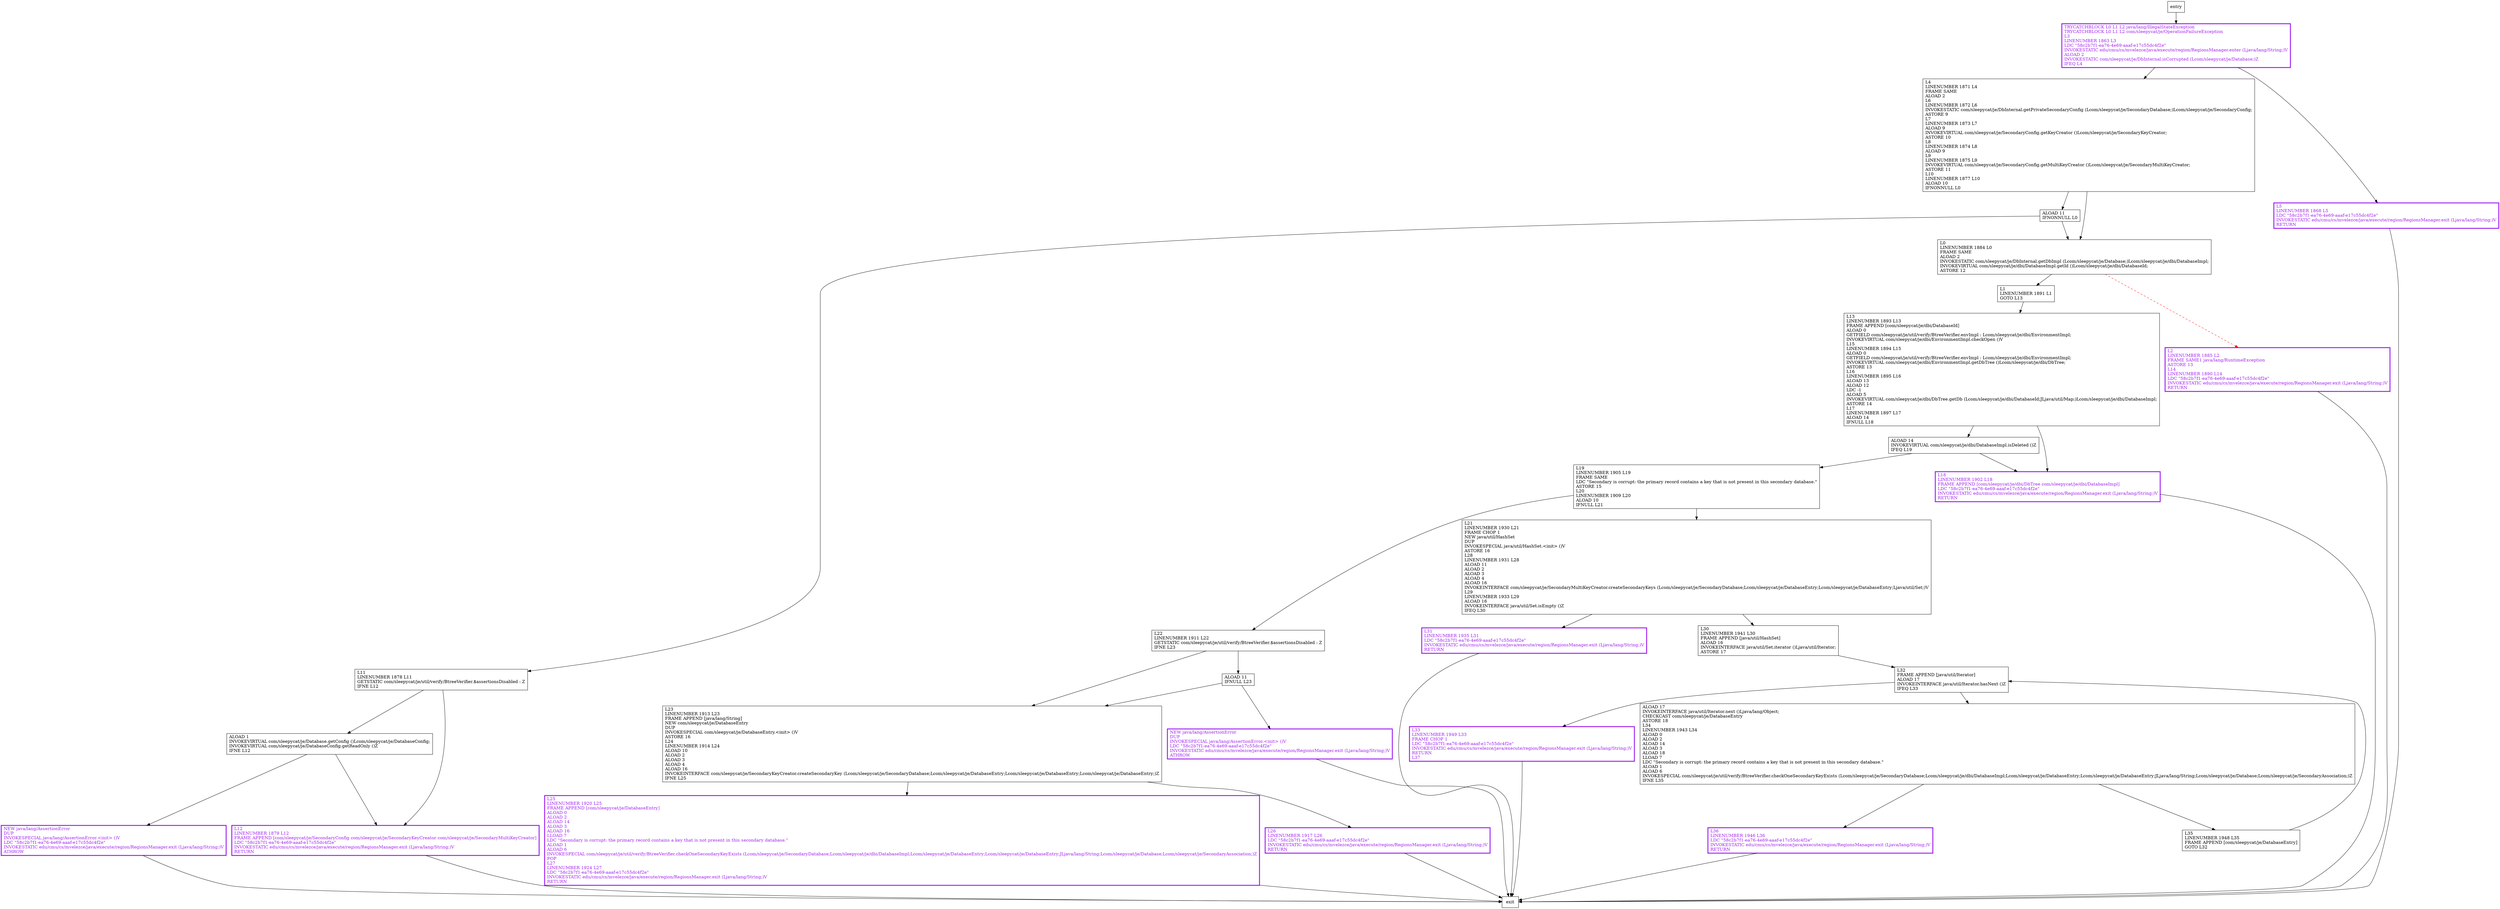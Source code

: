 digraph checkSecondaryKeysExist {
node [shape=record];
740452239 [label="ALOAD 14\lINVOKEVIRTUAL com/sleepycat/je/dbi/DatabaseImpl.isDeleted ()Z\lIFEQ L19\l"];
267703288 [label="ALOAD 1\lINVOKEVIRTUAL com/sleepycat/je/Database.getConfig ()Lcom/sleepycat/je/DatabaseConfig;\lINVOKEVIRTUAL com/sleepycat/je/DatabaseConfig.getReadOnly ()Z\lIFNE L12\l"];
98568928 [label="L18\lLINENUMBER 1902 L18\lFRAME APPEND [com/sleepycat/je/dbi/DbTree com/sleepycat/je/dbi/DatabaseImpl]\lLDC \"58c2b7f1-ea76-4e69-aaaf-e17c55dc4f2e\"\lINVOKESTATIC edu/cmu/cs/mvelezce/java/execute/region/RegionsManager.exit (Ljava/lang/String;)V\lRETURN\l"];
1473653021 [label="L35\lLINENUMBER 1948 L35\lFRAME APPEND [com/sleepycat/je/DatabaseEntry]\lGOTO L32\l"];
1297703055 [label="L33\lLINENUMBER 1949 L33\lFRAME CHOP 1\lLDC \"58c2b7f1-ea76-4e69-aaaf-e17c55dc4f2e\"\lINVOKESTATIC edu/cmu/cs/mvelezce/java/execute/region/RegionsManager.exit (Ljava/lang/String;)V\lRETURN\lL37\l"];
776422297 [label="L25\lLINENUMBER 1920 L25\lFRAME APPEND [com/sleepycat/je/DatabaseEntry]\lALOAD 0\lALOAD 2\lALOAD 14\lALOAD 3\lALOAD 16\lLLOAD 7\lLDC \"Secondary is corrupt: the primary record contains a key that is not present in this secondary database.\"\lALOAD 1\lALOAD 6\lINVOKESPECIAL com/sleepycat/je/util/verify/BtreeVerifier.checkOneSecondaryKeyExists (Lcom/sleepycat/je/SecondaryDatabase;Lcom/sleepycat/je/dbi/DatabaseImpl;Lcom/sleepycat/je/DatabaseEntry;Lcom/sleepycat/je/DatabaseEntry;JLjava/lang/String;Lcom/sleepycat/je/Database;Lcom/sleepycat/je/SecondaryAssociation;)Z\lPOP\lL27\lLINENUMBER 1924 L27\lLDC \"58c2b7f1-ea76-4e69-aaaf-e17c55dc4f2e\"\lINVOKESTATIC edu/cmu/cs/mvelezce/java/execute/region/RegionsManager.exit (Ljava/lang/String;)V\lRETURN\l"];
997305227 [label="L36\lLINENUMBER 1946 L36\lLDC \"58c2b7f1-ea76-4e69-aaaf-e17c55dc4f2e\"\lINVOKESTATIC edu/cmu/cs/mvelezce/java/execute/region/RegionsManager.exit (Ljava/lang/String;)V\lRETURN\l"];
1460182456 [label="L1\lLINENUMBER 1891 L1\lGOTO L13\l"];
1946818132 [label="L2\lLINENUMBER 1885 L2\lFRAME SAME1 java/lang/RuntimeException\lASTORE 13\lL14\lLINENUMBER 1890 L14\lLDC \"58c2b7f1-ea76-4e69-aaaf-e17c55dc4f2e\"\lINVOKESTATIC edu/cmu/cs/mvelezce/java/execute/region/RegionsManager.exit (Ljava/lang/String;)V\lRETURN\l"];
1328005196 [label="ALOAD 17\lINVOKEINTERFACE java/util/Iterator.next ()Ljava/lang/Object;\lCHECKCAST com/sleepycat/je/DatabaseEntry\lASTORE 18\lL34\lLINENUMBER 1943 L34\lALOAD 0\lALOAD 2\lALOAD 14\lALOAD 3\lALOAD 18\lLLOAD 7\lLDC \"Secondary is corrupt: the primary record contains a key that is not present in this secondary database.\"\lALOAD 1\lALOAD 6\lINVOKESPECIAL com/sleepycat/je/util/verify/BtreeVerifier.checkOneSecondaryKeyExists (Lcom/sleepycat/je/SecondaryDatabase;Lcom/sleepycat/je/dbi/DatabaseImpl;Lcom/sleepycat/je/DatabaseEntry;Lcom/sleepycat/je/DatabaseEntry;JLjava/lang/String;Lcom/sleepycat/je/Database;Lcom/sleepycat/je/SecondaryAssociation;)Z\lIFNE L35\l"];
914231766 [label="L26\lLINENUMBER 1917 L26\lLDC \"58c2b7f1-ea76-4e69-aaaf-e17c55dc4f2e\"\lINVOKESTATIC edu/cmu/cs/mvelezce/java/execute/region/RegionsManager.exit (Ljava/lang/String;)V\lRETURN\l"];
1941067041 [label="L0\lLINENUMBER 1884 L0\lFRAME SAME\lALOAD 2\lINVOKESTATIC com/sleepycat/je/DbInternal.getDbImpl (Lcom/sleepycat/je/Database;)Lcom/sleepycat/je/dbi/DatabaseImpl;\lINVOKEVIRTUAL com/sleepycat/je/dbi/DatabaseImpl.getId ()Lcom/sleepycat/je/dbi/DatabaseId;\lASTORE 12\l"];
18091120 [label="ALOAD 11\lIFNULL L23\l"];
418955238 [label="ALOAD 11\lIFNONNULL L0\l"];
633197841 [label="L19\lLINENUMBER 1905 L19\lFRAME SAME\lLDC \"Secondary is corrupt: the primary record contains a key that is not present in this secondary database.\"\lASTORE 15\lL20\lLINENUMBER 1909 L20\lALOAD 10\lIFNULL L21\l"];
252816813 [label="L31\lLINENUMBER 1935 L31\lLDC \"58c2b7f1-ea76-4e69-aaaf-e17c55dc4f2e\"\lINVOKESTATIC edu/cmu/cs/mvelezce/java/execute/region/RegionsManager.exit (Ljava/lang/String;)V\lRETURN\l"];
530643244 [label="L30\lLINENUMBER 1941 L30\lFRAME APPEND [java/util/HashSet]\lALOAD 16\lINVOKEINTERFACE java/util/Set.iterator ()Ljava/util/Iterator;\lASTORE 17\l"];
1786010944 [label="L4\lLINENUMBER 1871 L4\lFRAME SAME\lALOAD 2\lL6\lLINENUMBER 1872 L6\lINVOKESTATIC com/sleepycat/je/DbInternal.getPrivateSecondaryConfig (Lcom/sleepycat/je/SecondaryDatabase;)Lcom/sleepycat/je/SecondaryConfig;\lASTORE 9\lL7\lLINENUMBER 1873 L7\lALOAD 9\lINVOKEVIRTUAL com/sleepycat/je/SecondaryConfig.getKeyCreator ()Lcom/sleepycat/je/SecondaryKeyCreator;\lASTORE 10\lL8\lLINENUMBER 1874 L8\lALOAD 9\lL9\lLINENUMBER 1875 L9\lINVOKEVIRTUAL com/sleepycat/je/SecondaryConfig.getMultiKeyCreator ()Lcom/sleepycat/je/SecondaryMultiKeyCreator;\lASTORE 11\lL10\lLINENUMBER 1877 L10\lALOAD 10\lIFNONNULL L0\l"];
1271127643 [label="L13\lLINENUMBER 1893 L13\lFRAME APPEND [com/sleepycat/je/dbi/DatabaseId]\lALOAD 0\lGETFIELD com/sleepycat/je/util/verify/BtreeVerifier.envImpl : Lcom/sleepycat/je/dbi/EnvironmentImpl;\lINVOKEVIRTUAL com/sleepycat/je/dbi/EnvironmentImpl.checkOpen ()V\lL15\lLINENUMBER 1894 L15\lALOAD 0\lGETFIELD com/sleepycat/je/util/verify/BtreeVerifier.envImpl : Lcom/sleepycat/je/dbi/EnvironmentImpl;\lINVOKEVIRTUAL com/sleepycat/je/dbi/EnvironmentImpl.getDbTree ()Lcom/sleepycat/je/dbi/DbTree;\lASTORE 13\lL16\lLINENUMBER 1895 L16\lALOAD 13\lALOAD 12\lLDC -1\lALOAD 5\lINVOKEVIRTUAL com/sleepycat/je/dbi/DbTree.getDb (Lcom/sleepycat/je/dbi/DatabaseId;JLjava/util/Map;)Lcom/sleepycat/je/dbi/DatabaseImpl;\lASTORE 14\lL17\lLINENUMBER 1897 L17\lALOAD 14\lIFNULL L18\l"];
1044765831 [label="NEW java/lang/AssertionError\lDUP\lINVOKESPECIAL java/lang/AssertionError.\<init\> ()V\lLDC \"58c2b7f1-ea76-4e69-aaaf-e17c55dc4f2e\"\lINVOKESTATIC edu/cmu/cs/mvelezce/java/execute/region/RegionsManager.exit (Ljava/lang/String;)V\lATHROW\l"];
193861234 [label="L5\lLINENUMBER 1868 L5\lLDC \"58c2b7f1-ea76-4e69-aaaf-e17c55dc4f2e\"\lINVOKESTATIC edu/cmu/cs/mvelezce/java/execute/region/RegionsManager.exit (Ljava/lang/String;)V\lRETURN\l"];
1013232155 [label="L11\lLINENUMBER 1878 L11\lGETSTATIC com/sleepycat/je/util/verify/BtreeVerifier.$assertionsDisabled : Z\lIFNE L12\l"];
1246387573 [label="L23\lLINENUMBER 1913 L23\lFRAME APPEND [java/lang/String]\lNEW com/sleepycat/je/DatabaseEntry\lDUP\lINVOKESPECIAL com/sleepycat/je/DatabaseEntry.\<init\> ()V\lASTORE 16\lL24\lLINENUMBER 1914 L24\lALOAD 10\lALOAD 2\lALOAD 3\lALOAD 4\lALOAD 16\lINVOKEINTERFACE com/sleepycat/je/SecondaryKeyCreator.createSecondaryKey (Lcom/sleepycat/je/SecondaryDatabase;Lcom/sleepycat/je/DatabaseEntry;Lcom/sleepycat/je/DatabaseEntry;Lcom/sleepycat/je/DatabaseEntry;)Z\lIFNE L25\l"];
1934468528 [label="TRYCATCHBLOCK L0 L1 L2 java/lang/IllegalStateException\lTRYCATCHBLOCK L0 L1 L2 com/sleepycat/je/OperationFailureException\lL3\lLINENUMBER 1863 L3\lLDC \"58c2b7f1-ea76-4e69-aaaf-e17c55dc4f2e\"\lINVOKESTATIC edu/cmu/cs/mvelezce/java/execute/region/RegionsManager.enter (Ljava/lang/String;)V\lALOAD 2\lINVOKESTATIC com/sleepycat/je/DbInternal.isCorrupted (Lcom/sleepycat/je/Database;)Z\lIFEQ L4\l"];
1503050671 [label="L32\lFRAME APPEND [java/util/Iterator]\lALOAD 17\lINVOKEINTERFACE java/util/Iterator.hasNext ()Z\lIFEQ L33\l"];
1949464202 [label="L12\lLINENUMBER 1879 L12\lFRAME APPEND [com/sleepycat/je/SecondaryConfig com/sleepycat/je/SecondaryKeyCreator com/sleepycat/je/SecondaryMultiKeyCreator]\lLDC \"58c2b7f1-ea76-4e69-aaaf-e17c55dc4f2e\"\lINVOKESTATIC edu/cmu/cs/mvelezce/java/execute/region/RegionsManager.exit (Ljava/lang/String;)V\lRETURN\l"];
1378769519 [label="NEW java/lang/AssertionError\lDUP\lINVOKESPECIAL java/lang/AssertionError.\<init\> ()V\lLDC \"58c2b7f1-ea76-4e69-aaaf-e17c55dc4f2e\"\lINVOKESTATIC edu/cmu/cs/mvelezce/java/execute/region/RegionsManager.exit (Ljava/lang/String;)V\lATHROW\l"];
1884944123 [label="L21\lLINENUMBER 1930 L21\lFRAME CHOP 1\lNEW java/util/HashSet\lDUP\lINVOKESPECIAL java/util/HashSet.\<init\> ()V\lASTORE 16\lL28\lLINENUMBER 1931 L28\lALOAD 11\lALOAD 2\lALOAD 3\lALOAD 4\lALOAD 16\lINVOKEINTERFACE com/sleepycat/je/SecondaryMultiKeyCreator.createSecondaryKeys (Lcom/sleepycat/je/SecondaryDatabase;Lcom/sleepycat/je/DatabaseEntry;Lcom/sleepycat/je/DatabaseEntry;Ljava/util/Set;)V\lL29\lLINENUMBER 1933 L29\lALOAD 16\lINVOKEINTERFACE java/util/Set.isEmpty ()Z\lIFEQ L30\l"];
1341716832 [label="L22\lLINENUMBER 1911 L22\lGETSTATIC com/sleepycat/je/util/verify/BtreeVerifier.$assertionsDisabled : Z\lIFNE L23\l"];
entry;
exit;
740452239 -> 98568928
740452239 -> 633197841
267703288 -> 1949464202
267703288 -> 1378769519
98568928 -> exit
1473653021 -> 1503050671
1297703055 -> exit
776422297 -> exit
997305227 -> exit
1460182456 -> 1271127643
1946818132 -> exit
1328005196 -> 1473653021
1328005196 -> 997305227
914231766 -> exit
1941067041 -> 1460182456
1941067041 -> 1946818132 [style=dashed, color=red]
18091120 -> 1246387573
18091120 -> 1044765831
418955238 -> 1013232155
418955238 -> 1941067041
633197841 -> 1884944123
633197841 -> 1341716832
252816813 -> exit
530643244 -> 1503050671
1786010944 -> 1941067041
1786010944 -> 418955238
1271127643 -> 740452239
1271127643 -> 98568928
1044765831 -> exit
entry -> 1934468528
193861234 -> exit
1013232155 -> 267703288
1013232155 -> 1949464202
1246387573 -> 914231766
1246387573 -> 776422297
1934468528 -> 193861234
1934468528 -> 1786010944
1503050671 -> 1297703055
1503050671 -> 1328005196
1949464202 -> exit
1378769519 -> exit
1884944123 -> 252816813
1884944123 -> 530643244
1341716832 -> 1246387573
1341716832 -> 18091120
914231766[fontcolor="purple", penwidth=3, color="purple"];
252816813[fontcolor="purple", penwidth=3, color="purple"];
193861234[fontcolor="purple", penwidth=3, color="purple"];
98568928[fontcolor="purple", penwidth=3, color="purple"];
1934468528[fontcolor="purple", penwidth=3, color="purple"];
1949464202[fontcolor="purple", penwidth=3, color="purple"];
1297703055[fontcolor="purple", penwidth=3, color="purple"];
1378769519[fontcolor="purple", penwidth=3, color="purple"];
776422297[fontcolor="purple", penwidth=3, color="purple"];
997305227[fontcolor="purple", penwidth=3, color="purple"];
1946818132[fontcolor="purple", penwidth=3, color="purple"];
1044765831[fontcolor="purple", penwidth=3, color="purple"];
}
